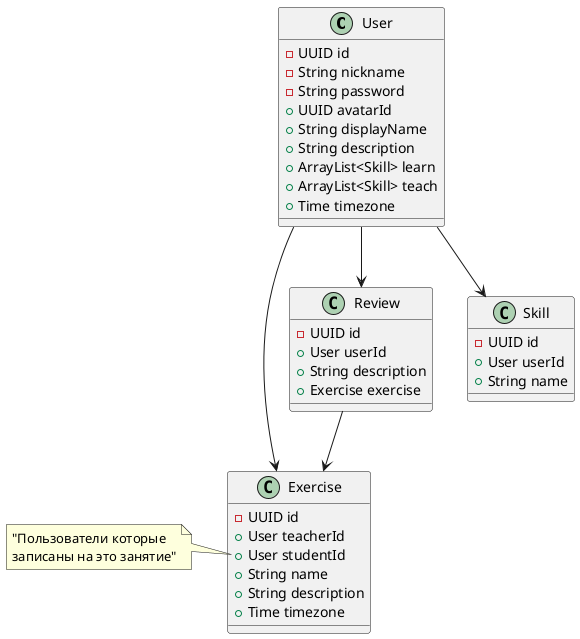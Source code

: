 @startuml sharing

class "User" as user {
    -UUID id 
    -String nickname 
    -String password 
    +UUID avatarId
    +String displayName
    +String description
    +ArrayList<Skill> learn 
    +ArrayList<Skill> teach  
    +Time timezone
}

class "Review" as review {
    -UUID id 
    +User userId
    +String description 
    +Exercise exercise 
}
class "Exercise" as exercise {
    -UUID id 
    +User teacherId
    +User studentId
    +String name 
    +String description 
    +Time timezone
}

class "Skill" as skill {
    -UUID id
    +User userId
    +String name
}

note left of exercise::student
"Пользователи которые 
записаны на это занятие"
end note

user --> skill  
user --> exercise 
user --> review
review --> exercise
 
@enduml